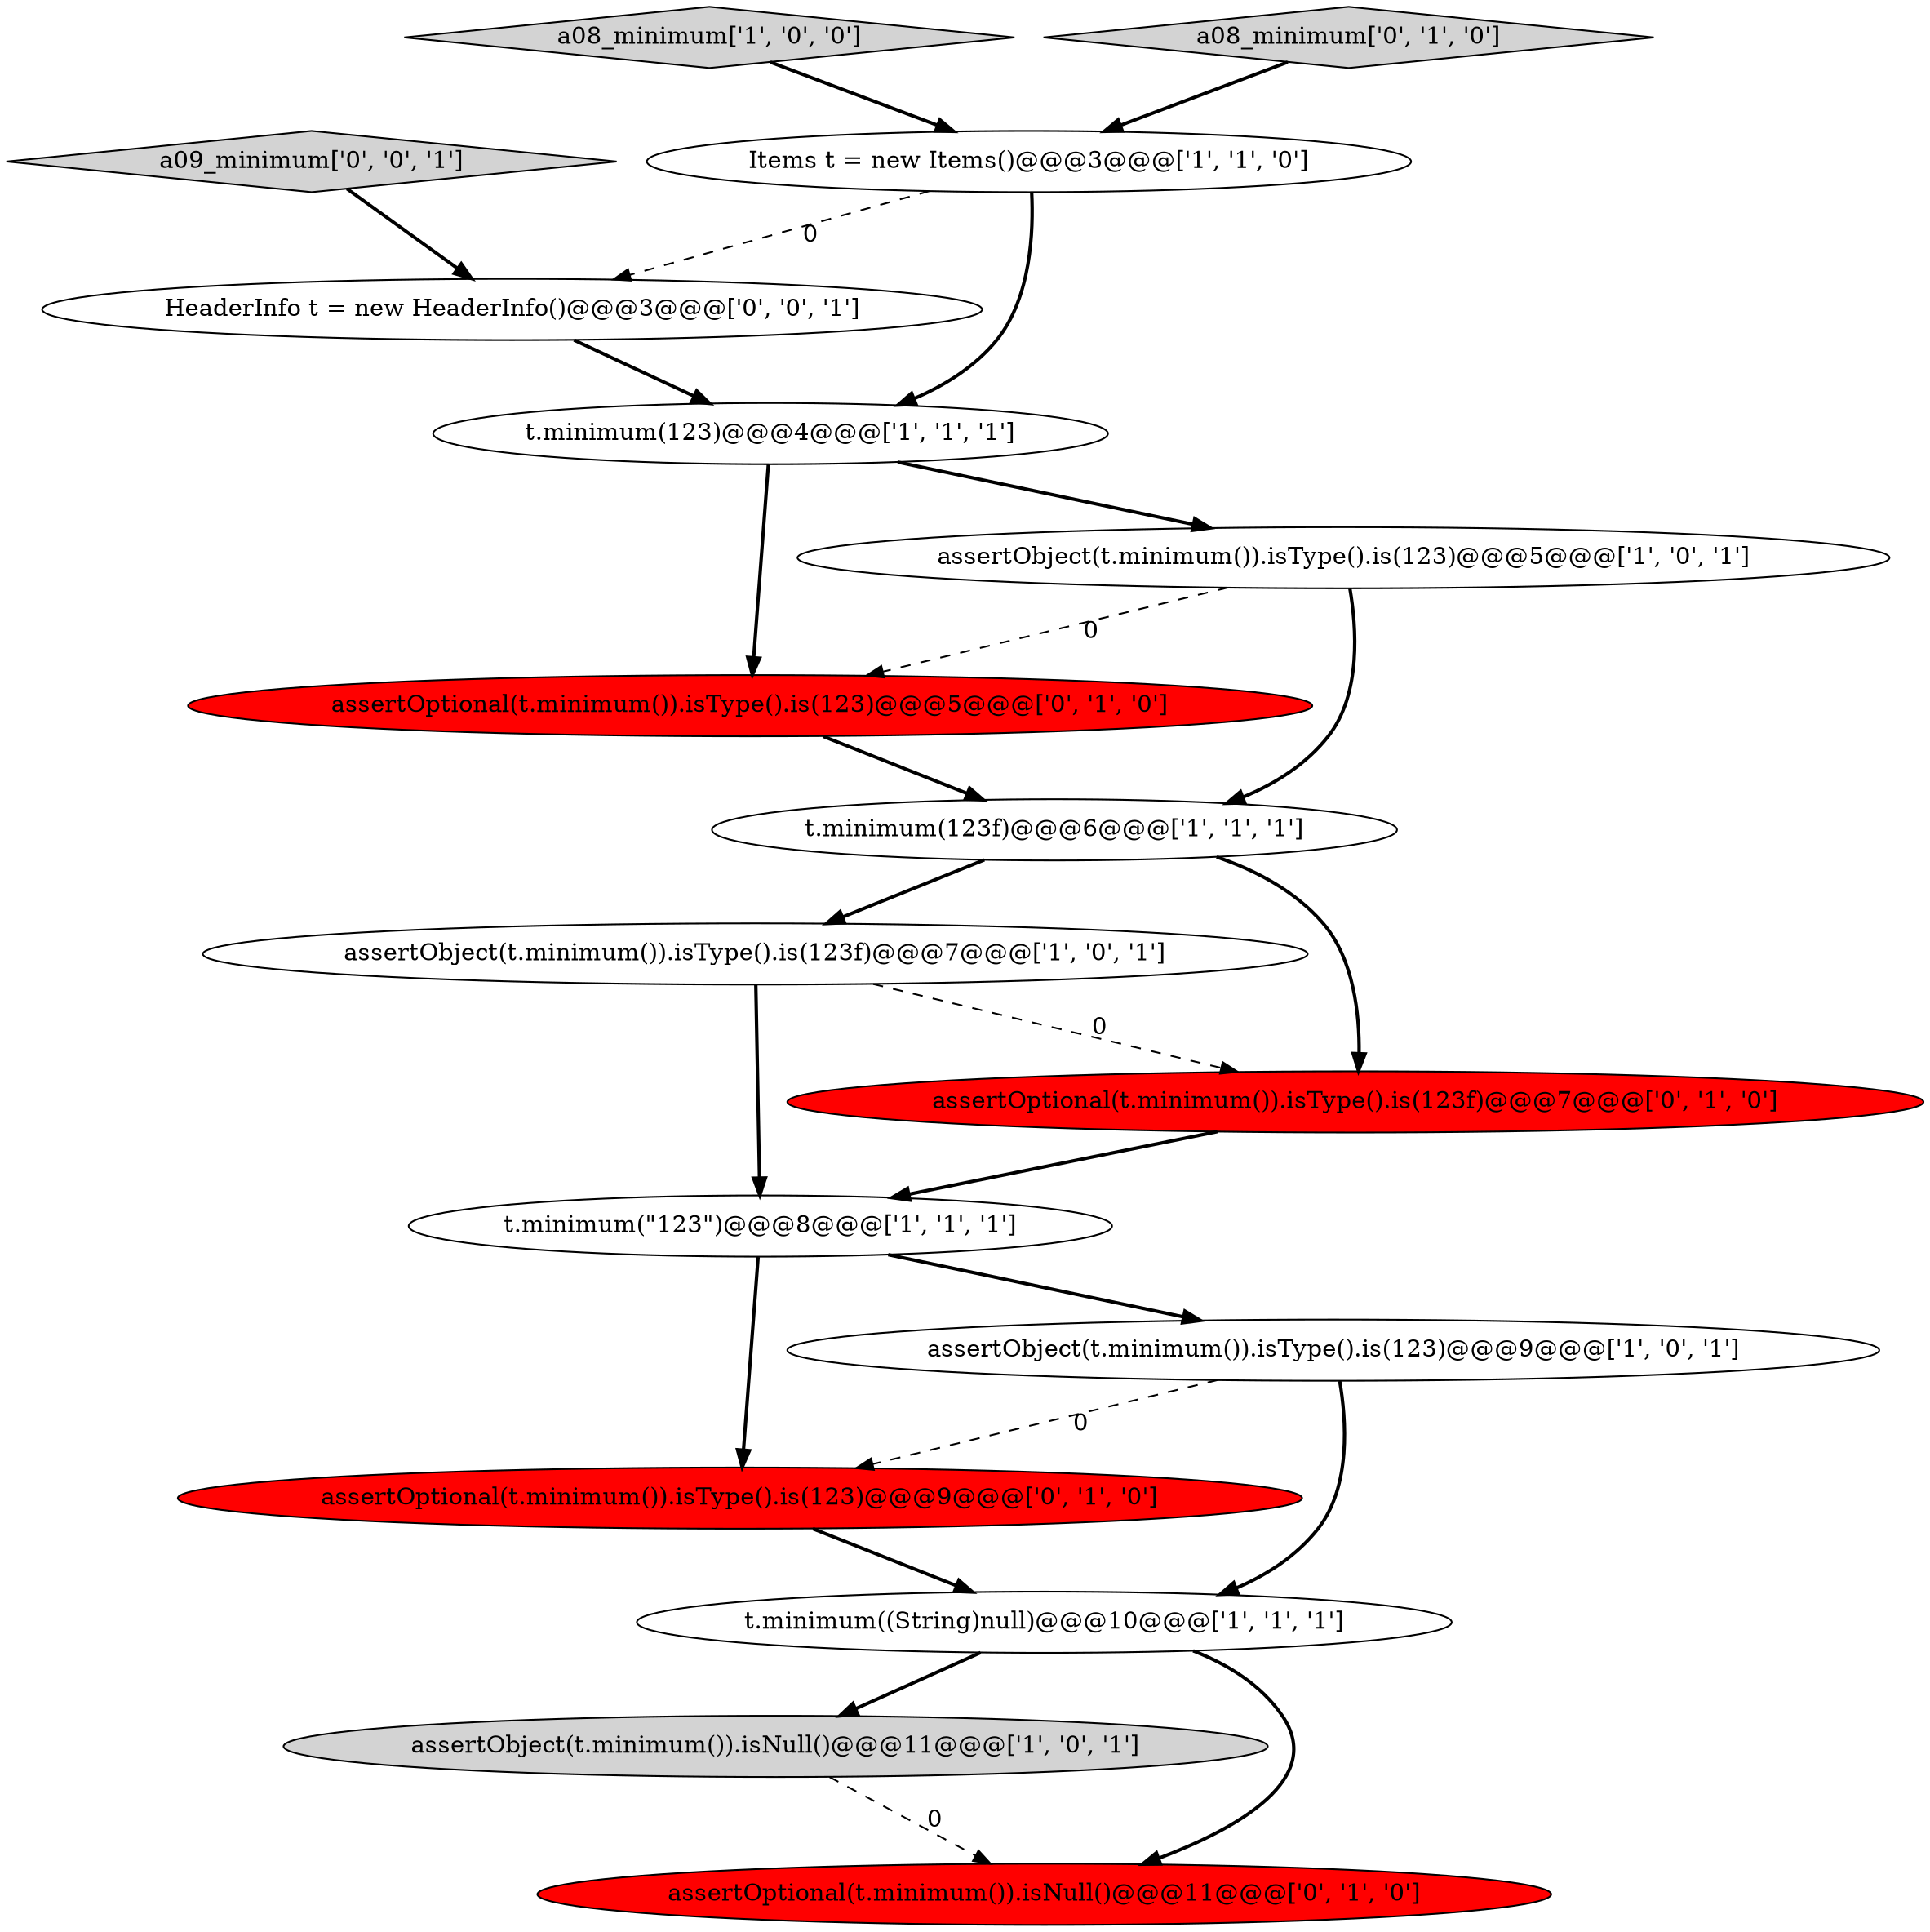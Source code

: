 digraph {
13 [style = filled, label = "assertOptional(t.minimum()).isType().is(123)@@@9@@@['0', '1', '0']", fillcolor = red, shape = ellipse image = "AAA1AAABBB2BBB"];
4 [style = filled, label = "assertObject(t.minimum()).isType().is(123f)@@@7@@@['1', '0', '1']", fillcolor = white, shape = ellipse image = "AAA0AAABBB1BBB"];
2 [style = filled, label = "assertObject(t.minimum()).isNull()@@@11@@@['1', '0', '1']", fillcolor = lightgray, shape = ellipse image = "AAA0AAABBB1BBB"];
5 [style = filled, label = "t.minimum(\"123\")@@@8@@@['1', '1', '1']", fillcolor = white, shape = ellipse image = "AAA0AAABBB1BBB"];
9 [style = filled, label = "assertObject(t.minimum()).isType().is(123)@@@9@@@['1', '0', '1']", fillcolor = white, shape = ellipse image = "AAA0AAABBB1BBB"];
3 [style = filled, label = "t.minimum((String)null)@@@10@@@['1', '1', '1']", fillcolor = white, shape = ellipse image = "AAA0AAABBB1BBB"];
0 [style = filled, label = "a08_minimum['1', '0', '0']", fillcolor = lightgray, shape = diamond image = "AAA0AAABBB1BBB"];
10 [style = filled, label = "assertOptional(t.minimum()).isNull()@@@11@@@['0', '1', '0']", fillcolor = red, shape = ellipse image = "AAA1AAABBB2BBB"];
15 [style = filled, label = "a09_minimum['0', '0', '1']", fillcolor = lightgray, shape = diamond image = "AAA0AAABBB3BBB"];
7 [style = filled, label = "t.minimum(123f)@@@6@@@['1', '1', '1']", fillcolor = white, shape = ellipse image = "AAA0AAABBB1BBB"];
1 [style = filled, label = "t.minimum(123)@@@4@@@['1', '1', '1']", fillcolor = white, shape = ellipse image = "AAA0AAABBB1BBB"];
6 [style = filled, label = "Items t = new Items()@@@3@@@['1', '1', '0']", fillcolor = white, shape = ellipse image = "AAA0AAABBB1BBB"];
16 [style = filled, label = "HeaderInfo t = new HeaderInfo()@@@3@@@['0', '0', '1']", fillcolor = white, shape = ellipse image = "AAA0AAABBB3BBB"];
14 [style = filled, label = "assertOptional(t.minimum()).isType().is(123)@@@5@@@['0', '1', '0']", fillcolor = red, shape = ellipse image = "AAA1AAABBB2BBB"];
8 [style = filled, label = "assertObject(t.minimum()).isType().is(123)@@@5@@@['1', '0', '1']", fillcolor = white, shape = ellipse image = "AAA0AAABBB1BBB"];
12 [style = filled, label = "a08_minimum['0', '1', '0']", fillcolor = lightgray, shape = diamond image = "AAA0AAABBB2BBB"];
11 [style = filled, label = "assertOptional(t.minimum()).isType().is(123f)@@@7@@@['0', '1', '0']", fillcolor = red, shape = ellipse image = "AAA1AAABBB2BBB"];
7->11 [style = bold, label=""];
1->8 [style = bold, label=""];
5->9 [style = bold, label=""];
0->6 [style = bold, label=""];
7->4 [style = bold, label=""];
8->14 [style = dashed, label="0"];
15->16 [style = bold, label=""];
12->6 [style = bold, label=""];
8->7 [style = bold, label=""];
2->10 [style = dashed, label="0"];
14->7 [style = bold, label=""];
6->1 [style = bold, label=""];
3->10 [style = bold, label=""];
11->5 [style = bold, label=""];
6->16 [style = dashed, label="0"];
3->2 [style = bold, label=""];
13->3 [style = bold, label=""];
16->1 [style = bold, label=""];
5->13 [style = bold, label=""];
9->13 [style = dashed, label="0"];
9->3 [style = bold, label=""];
1->14 [style = bold, label=""];
4->11 [style = dashed, label="0"];
4->5 [style = bold, label=""];
}
